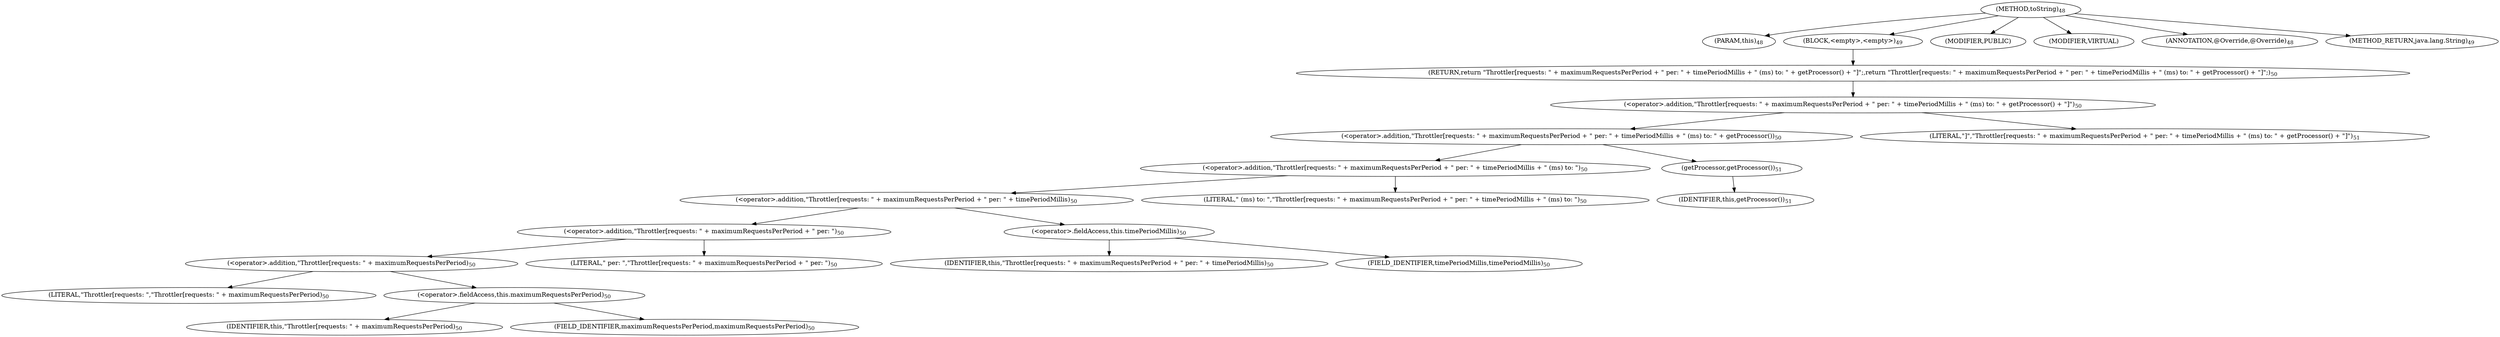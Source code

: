digraph "toString" {  
"85" [label = <(METHOD,toString)<SUB>48</SUB>> ]
"10" [label = <(PARAM,this)<SUB>48</SUB>> ]
"86" [label = <(BLOCK,&lt;empty&gt;,&lt;empty&gt;)<SUB>49</SUB>> ]
"87" [label = <(RETURN,return &quot;Throttler[requests: &quot; + maximumRequestsPerPeriod + &quot; per: &quot; + timePeriodMillis + &quot; (ms) to: &quot; + getProcessor() + &quot;]&quot;;,return &quot;Throttler[requests: &quot; + maximumRequestsPerPeriod + &quot; per: &quot; + timePeriodMillis + &quot; (ms) to: &quot; + getProcessor() + &quot;]&quot;;)<SUB>50</SUB>> ]
"88" [label = <(&lt;operator&gt;.addition,&quot;Throttler[requests: &quot; + maximumRequestsPerPeriod + &quot; per: &quot; + timePeriodMillis + &quot; (ms) to: &quot; + getProcessor() + &quot;]&quot;)<SUB>50</SUB>> ]
"89" [label = <(&lt;operator&gt;.addition,&quot;Throttler[requests: &quot; + maximumRequestsPerPeriod + &quot; per: &quot; + timePeriodMillis + &quot; (ms) to: &quot; + getProcessor())<SUB>50</SUB>> ]
"90" [label = <(&lt;operator&gt;.addition,&quot;Throttler[requests: &quot; + maximumRequestsPerPeriod + &quot; per: &quot; + timePeriodMillis + &quot; (ms) to: &quot;)<SUB>50</SUB>> ]
"91" [label = <(&lt;operator&gt;.addition,&quot;Throttler[requests: &quot; + maximumRequestsPerPeriod + &quot; per: &quot; + timePeriodMillis)<SUB>50</SUB>> ]
"92" [label = <(&lt;operator&gt;.addition,&quot;Throttler[requests: &quot; + maximumRequestsPerPeriod + &quot; per: &quot;)<SUB>50</SUB>> ]
"93" [label = <(&lt;operator&gt;.addition,&quot;Throttler[requests: &quot; + maximumRequestsPerPeriod)<SUB>50</SUB>> ]
"94" [label = <(LITERAL,&quot;Throttler[requests: &quot;,&quot;Throttler[requests: &quot; + maximumRequestsPerPeriod)<SUB>50</SUB>> ]
"95" [label = <(&lt;operator&gt;.fieldAccess,this.maximumRequestsPerPeriod)<SUB>50</SUB>> ]
"96" [label = <(IDENTIFIER,this,&quot;Throttler[requests: &quot; + maximumRequestsPerPeriod)<SUB>50</SUB>> ]
"97" [label = <(FIELD_IDENTIFIER,maximumRequestsPerPeriod,maximumRequestsPerPeriod)<SUB>50</SUB>> ]
"98" [label = <(LITERAL,&quot; per: &quot;,&quot;Throttler[requests: &quot; + maximumRequestsPerPeriod + &quot; per: &quot;)<SUB>50</SUB>> ]
"99" [label = <(&lt;operator&gt;.fieldAccess,this.timePeriodMillis)<SUB>50</SUB>> ]
"100" [label = <(IDENTIFIER,this,&quot;Throttler[requests: &quot; + maximumRequestsPerPeriod + &quot; per: &quot; + timePeriodMillis)<SUB>50</SUB>> ]
"101" [label = <(FIELD_IDENTIFIER,timePeriodMillis,timePeriodMillis)<SUB>50</SUB>> ]
"102" [label = <(LITERAL,&quot; (ms) to: &quot;,&quot;Throttler[requests: &quot; + maximumRequestsPerPeriod + &quot; per: &quot; + timePeriodMillis + &quot; (ms) to: &quot;)<SUB>50</SUB>> ]
"103" [label = <(getProcessor,getProcessor())<SUB>51</SUB>> ]
"9" [label = <(IDENTIFIER,this,getProcessor())<SUB>51</SUB>> ]
"104" [label = <(LITERAL,&quot;]&quot;,&quot;Throttler[requests: &quot; + maximumRequestsPerPeriod + &quot; per: &quot; + timePeriodMillis + &quot; (ms) to: &quot; + getProcessor() + &quot;]&quot;)<SUB>51</SUB>> ]
"105" [label = <(MODIFIER,PUBLIC)> ]
"106" [label = <(MODIFIER,VIRTUAL)> ]
"107" [label = <(ANNOTATION,@Override,@Override)<SUB>48</SUB>> ]
"108" [label = <(METHOD_RETURN,java.lang.String)<SUB>49</SUB>> ]
  "85" -> "10" 
  "85" -> "86" 
  "85" -> "105" 
  "85" -> "106" 
  "85" -> "107" 
  "85" -> "108" 
  "86" -> "87" 
  "87" -> "88" 
  "88" -> "89" 
  "88" -> "104" 
  "89" -> "90" 
  "89" -> "103" 
  "90" -> "91" 
  "90" -> "102" 
  "91" -> "92" 
  "91" -> "99" 
  "92" -> "93" 
  "92" -> "98" 
  "93" -> "94" 
  "93" -> "95" 
  "95" -> "96" 
  "95" -> "97" 
  "99" -> "100" 
  "99" -> "101" 
  "103" -> "9" 
}
